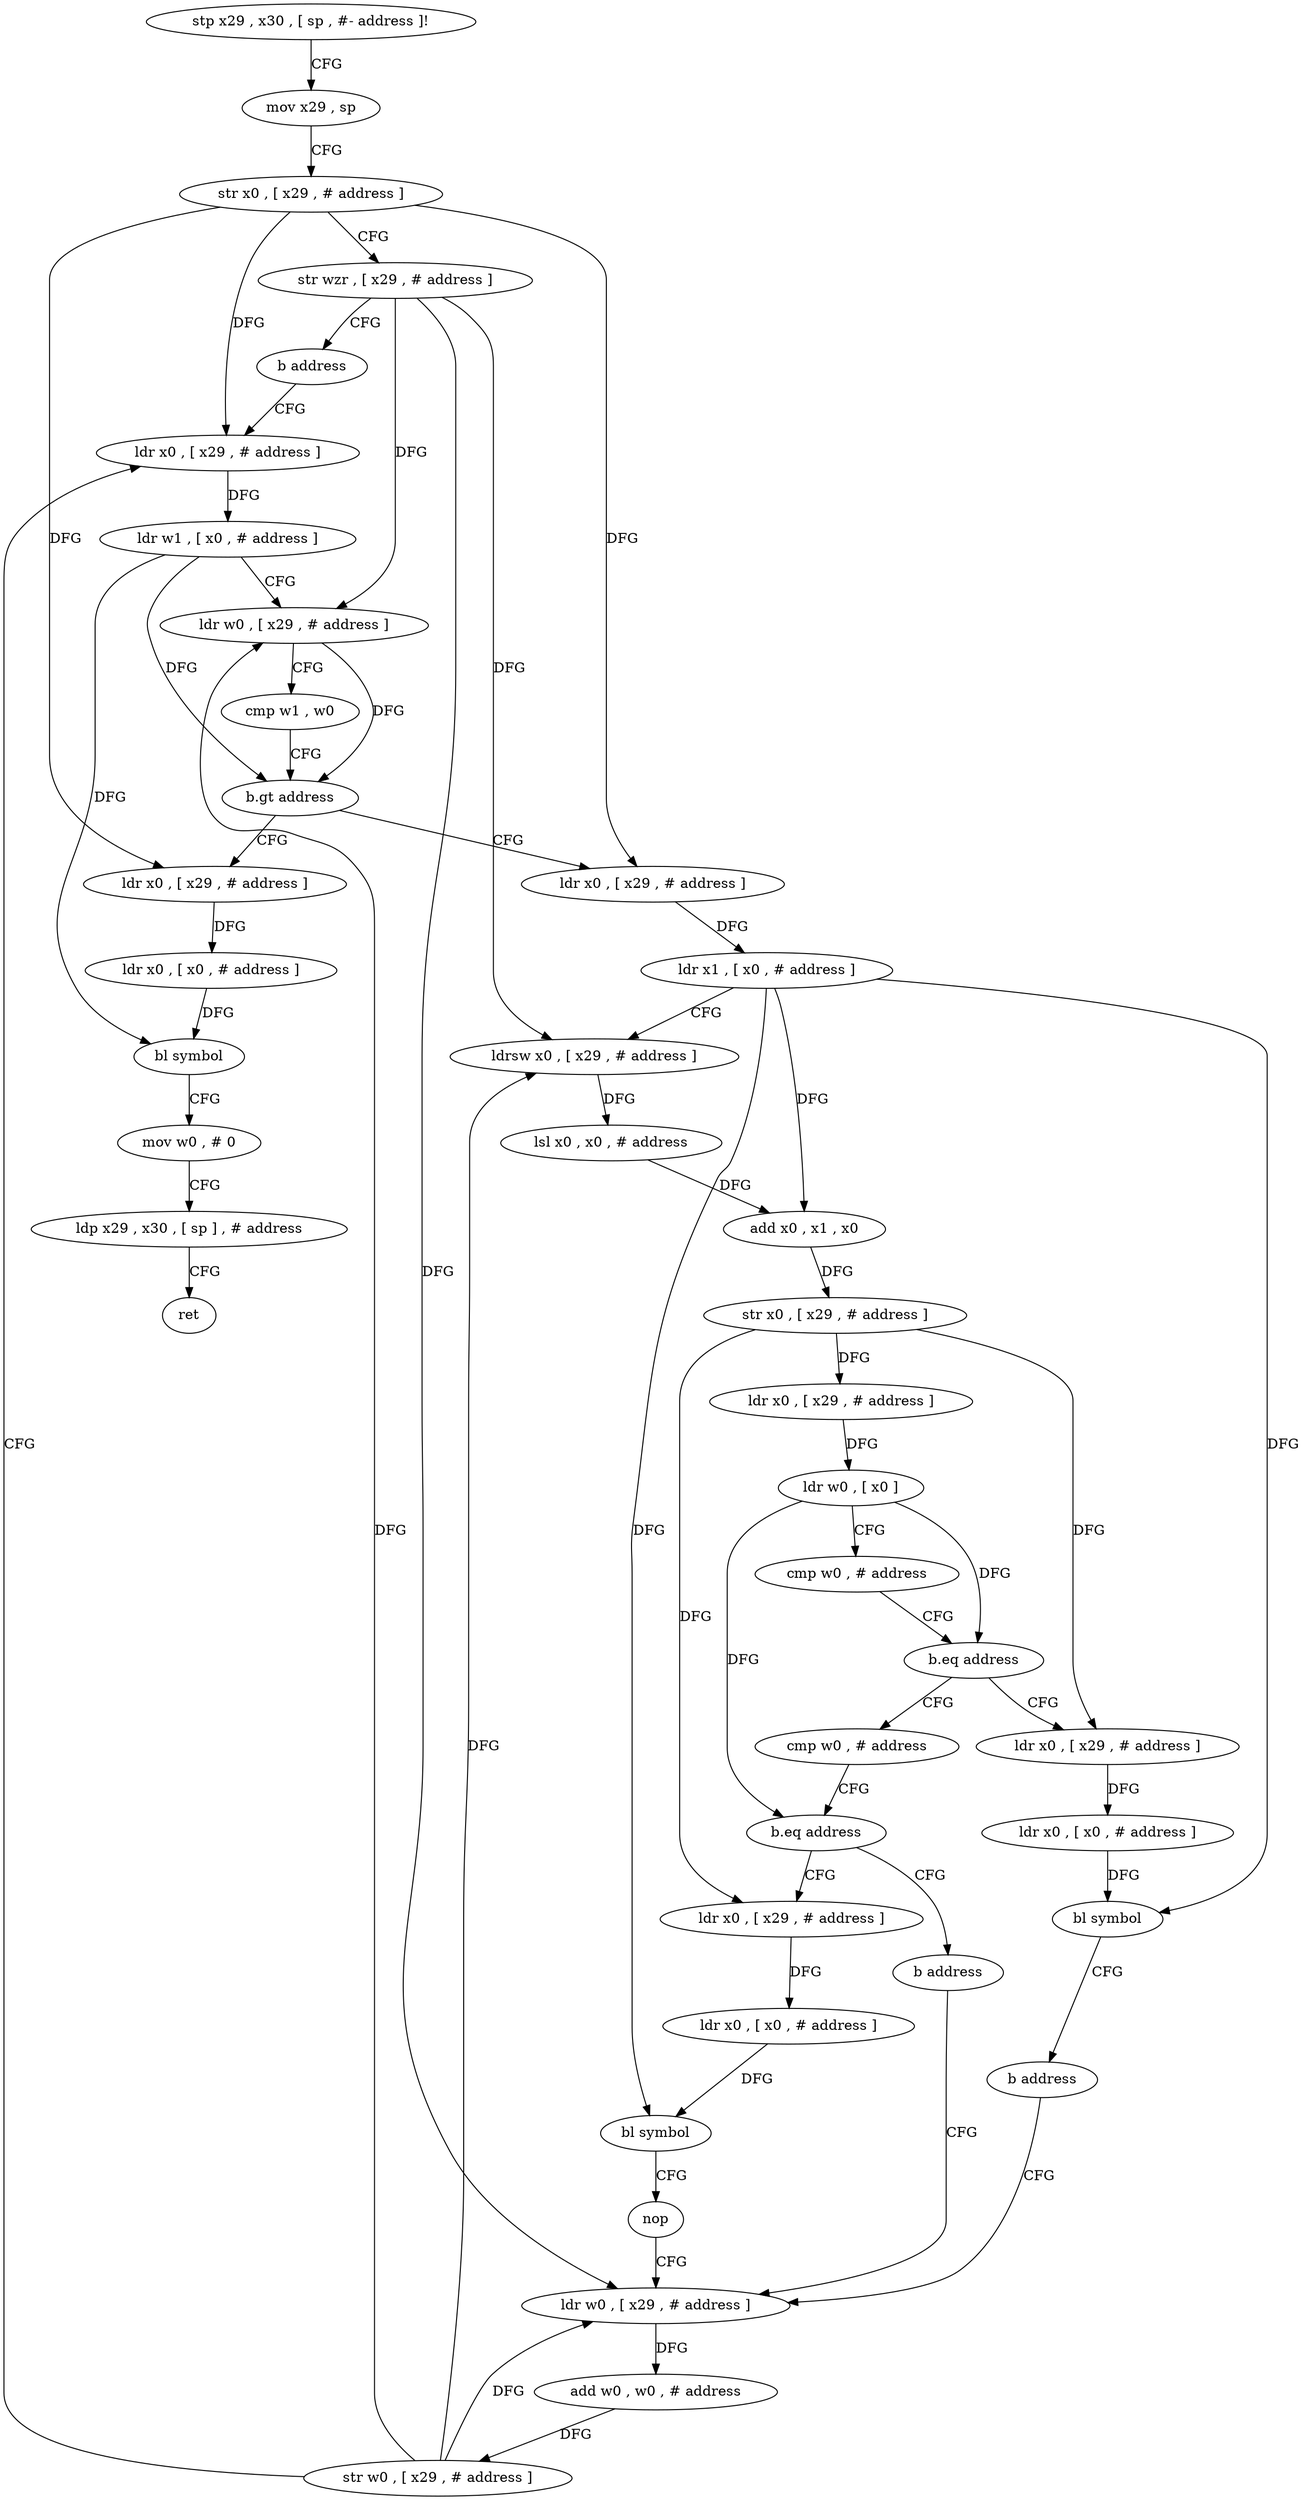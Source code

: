 digraph "func" {
"281752" [label = "stp x29 , x30 , [ sp , #- address ]!" ]
"281756" [label = "mov x29 , sp" ]
"281760" [label = "str x0 , [ x29 , # address ]" ]
"281764" [label = "str wzr , [ x29 , # address ]" ]
"281768" [label = "b address" ]
"281868" [label = "ldr x0 , [ x29 , # address ]" ]
"281872" [label = "ldr w1 , [ x0 , # address ]" ]
"281876" [label = "ldr w0 , [ x29 , # address ]" ]
"281880" [label = "cmp w1 , w0" ]
"281884" [label = "b.gt address" ]
"281772" [label = "ldr x0 , [ x29 , # address ]" ]
"281888" [label = "ldr x0 , [ x29 , # address ]" ]
"281776" [label = "ldr x1 , [ x0 , # address ]" ]
"281780" [label = "ldrsw x0 , [ x29 , # address ]" ]
"281784" [label = "lsl x0 , x0 , # address" ]
"281788" [label = "add x0 , x1 , x0" ]
"281792" [label = "str x0 , [ x29 , # address ]" ]
"281796" [label = "ldr x0 , [ x29 , # address ]" ]
"281800" [label = "ldr w0 , [ x0 ]" ]
"281804" [label = "cmp w0 , # address" ]
"281808" [label = "b.eq address" ]
"281824" [label = "ldr x0 , [ x29 , # address ]" ]
"281812" [label = "cmp w0 , # address" ]
"281892" [label = "ldr x0 , [ x0 , # address ]" ]
"281896" [label = "bl symbol" ]
"281900" [label = "mov w0 , # 0" ]
"281904" [label = "ldp x29 , x30 , [ sp ] , # address" ]
"281908" [label = "ret" ]
"281828" [label = "ldr x0 , [ x0 , # address ]" ]
"281832" [label = "bl symbol" ]
"281836" [label = "b address" ]
"281856" [label = "ldr w0 , [ x29 , # address ]" ]
"281816" [label = "b.eq address" ]
"281840" [label = "ldr x0 , [ x29 , # address ]" ]
"281820" [label = "b address" ]
"281860" [label = "add w0 , w0 , # address" ]
"281864" [label = "str w0 , [ x29 , # address ]" ]
"281844" [label = "ldr x0 , [ x0 , # address ]" ]
"281848" [label = "bl symbol" ]
"281852" [label = "nop" ]
"281752" -> "281756" [ label = "CFG" ]
"281756" -> "281760" [ label = "CFG" ]
"281760" -> "281764" [ label = "CFG" ]
"281760" -> "281868" [ label = "DFG" ]
"281760" -> "281772" [ label = "DFG" ]
"281760" -> "281888" [ label = "DFG" ]
"281764" -> "281768" [ label = "CFG" ]
"281764" -> "281876" [ label = "DFG" ]
"281764" -> "281780" [ label = "DFG" ]
"281764" -> "281856" [ label = "DFG" ]
"281768" -> "281868" [ label = "CFG" ]
"281868" -> "281872" [ label = "DFG" ]
"281872" -> "281876" [ label = "CFG" ]
"281872" -> "281884" [ label = "DFG" ]
"281872" -> "281896" [ label = "DFG" ]
"281876" -> "281880" [ label = "CFG" ]
"281876" -> "281884" [ label = "DFG" ]
"281880" -> "281884" [ label = "CFG" ]
"281884" -> "281772" [ label = "CFG" ]
"281884" -> "281888" [ label = "CFG" ]
"281772" -> "281776" [ label = "DFG" ]
"281888" -> "281892" [ label = "DFG" ]
"281776" -> "281780" [ label = "CFG" ]
"281776" -> "281788" [ label = "DFG" ]
"281776" -> "281832" [ label = "DFG" ]
"281776" -> "281848" [ label = "DFG" ]
"281780" -> "281784" [ label = "DFG" ]
"281784" -> "281788" [ label = "DFG" ]
"281788" -> "281792" [ label = "DFG" ]
"281792" -> "281796" [ label = "DFG" ]
"281792" -> "281824" [ label = "DFG" ]
"281792" -> "281840" [ label = "DFG" ]
"281796" -> "281800" [ label = "DFG" ]
"281800" -> "281804" [ label = "CFG" ]
"281800" -> "281808" [ label = "DFG" ]
"281800" -> "281816" [ label = "DFG" ]
"281804" -> "281808" [ label = "CFG" ]
"281808" -> "281824" [ label = "CFG" ]
"281808" -> "281812" [ label = "CFG" ]
"281824" -> "281828" [ label = "DFG" ]
"281812" -> "281816" [ label = "CFG" ]
"281892" -> "281896" [ label = "DFG" ]
"281896" -> "281900" [ label = "CFG" ]
"281900" -> "281904" [ label = "CFG" ]
"281904" -> "281908" [ label = "CFG" ]
"281828" -> "281832" [ label = "DFG" ]
"281832" -> "281836" [ label = "CFG" ]
"281836" -> "281856" [ label = "CFG" ]
"281856" -> "281860" [ label = "DFG" ]
"281816" -> "281840" [ label = "CFG" ]
"281816" -> "281820" [ label = "CFG" ]
"281840" -> "281844" [ label = "DFG" ]
"281820" -> "281856" [ label = "CFG" ]
"281860" -> "281864" [ label = "DFG" ]
"281864" -> "281868" [ label = "CFG" ]
"281864" -> "281876" [ label = "DFG" ]
"281864" -> "281780" [ label = "DFG" ]
"281864" -> "281856" [ label = "DFG" ]
"281844" -> "281848" [ label = "DFG" ]
"281848" -> "281852" [ label = "CFG" ]
"281852" -> "281856" [ label = "CFG" ]
}

